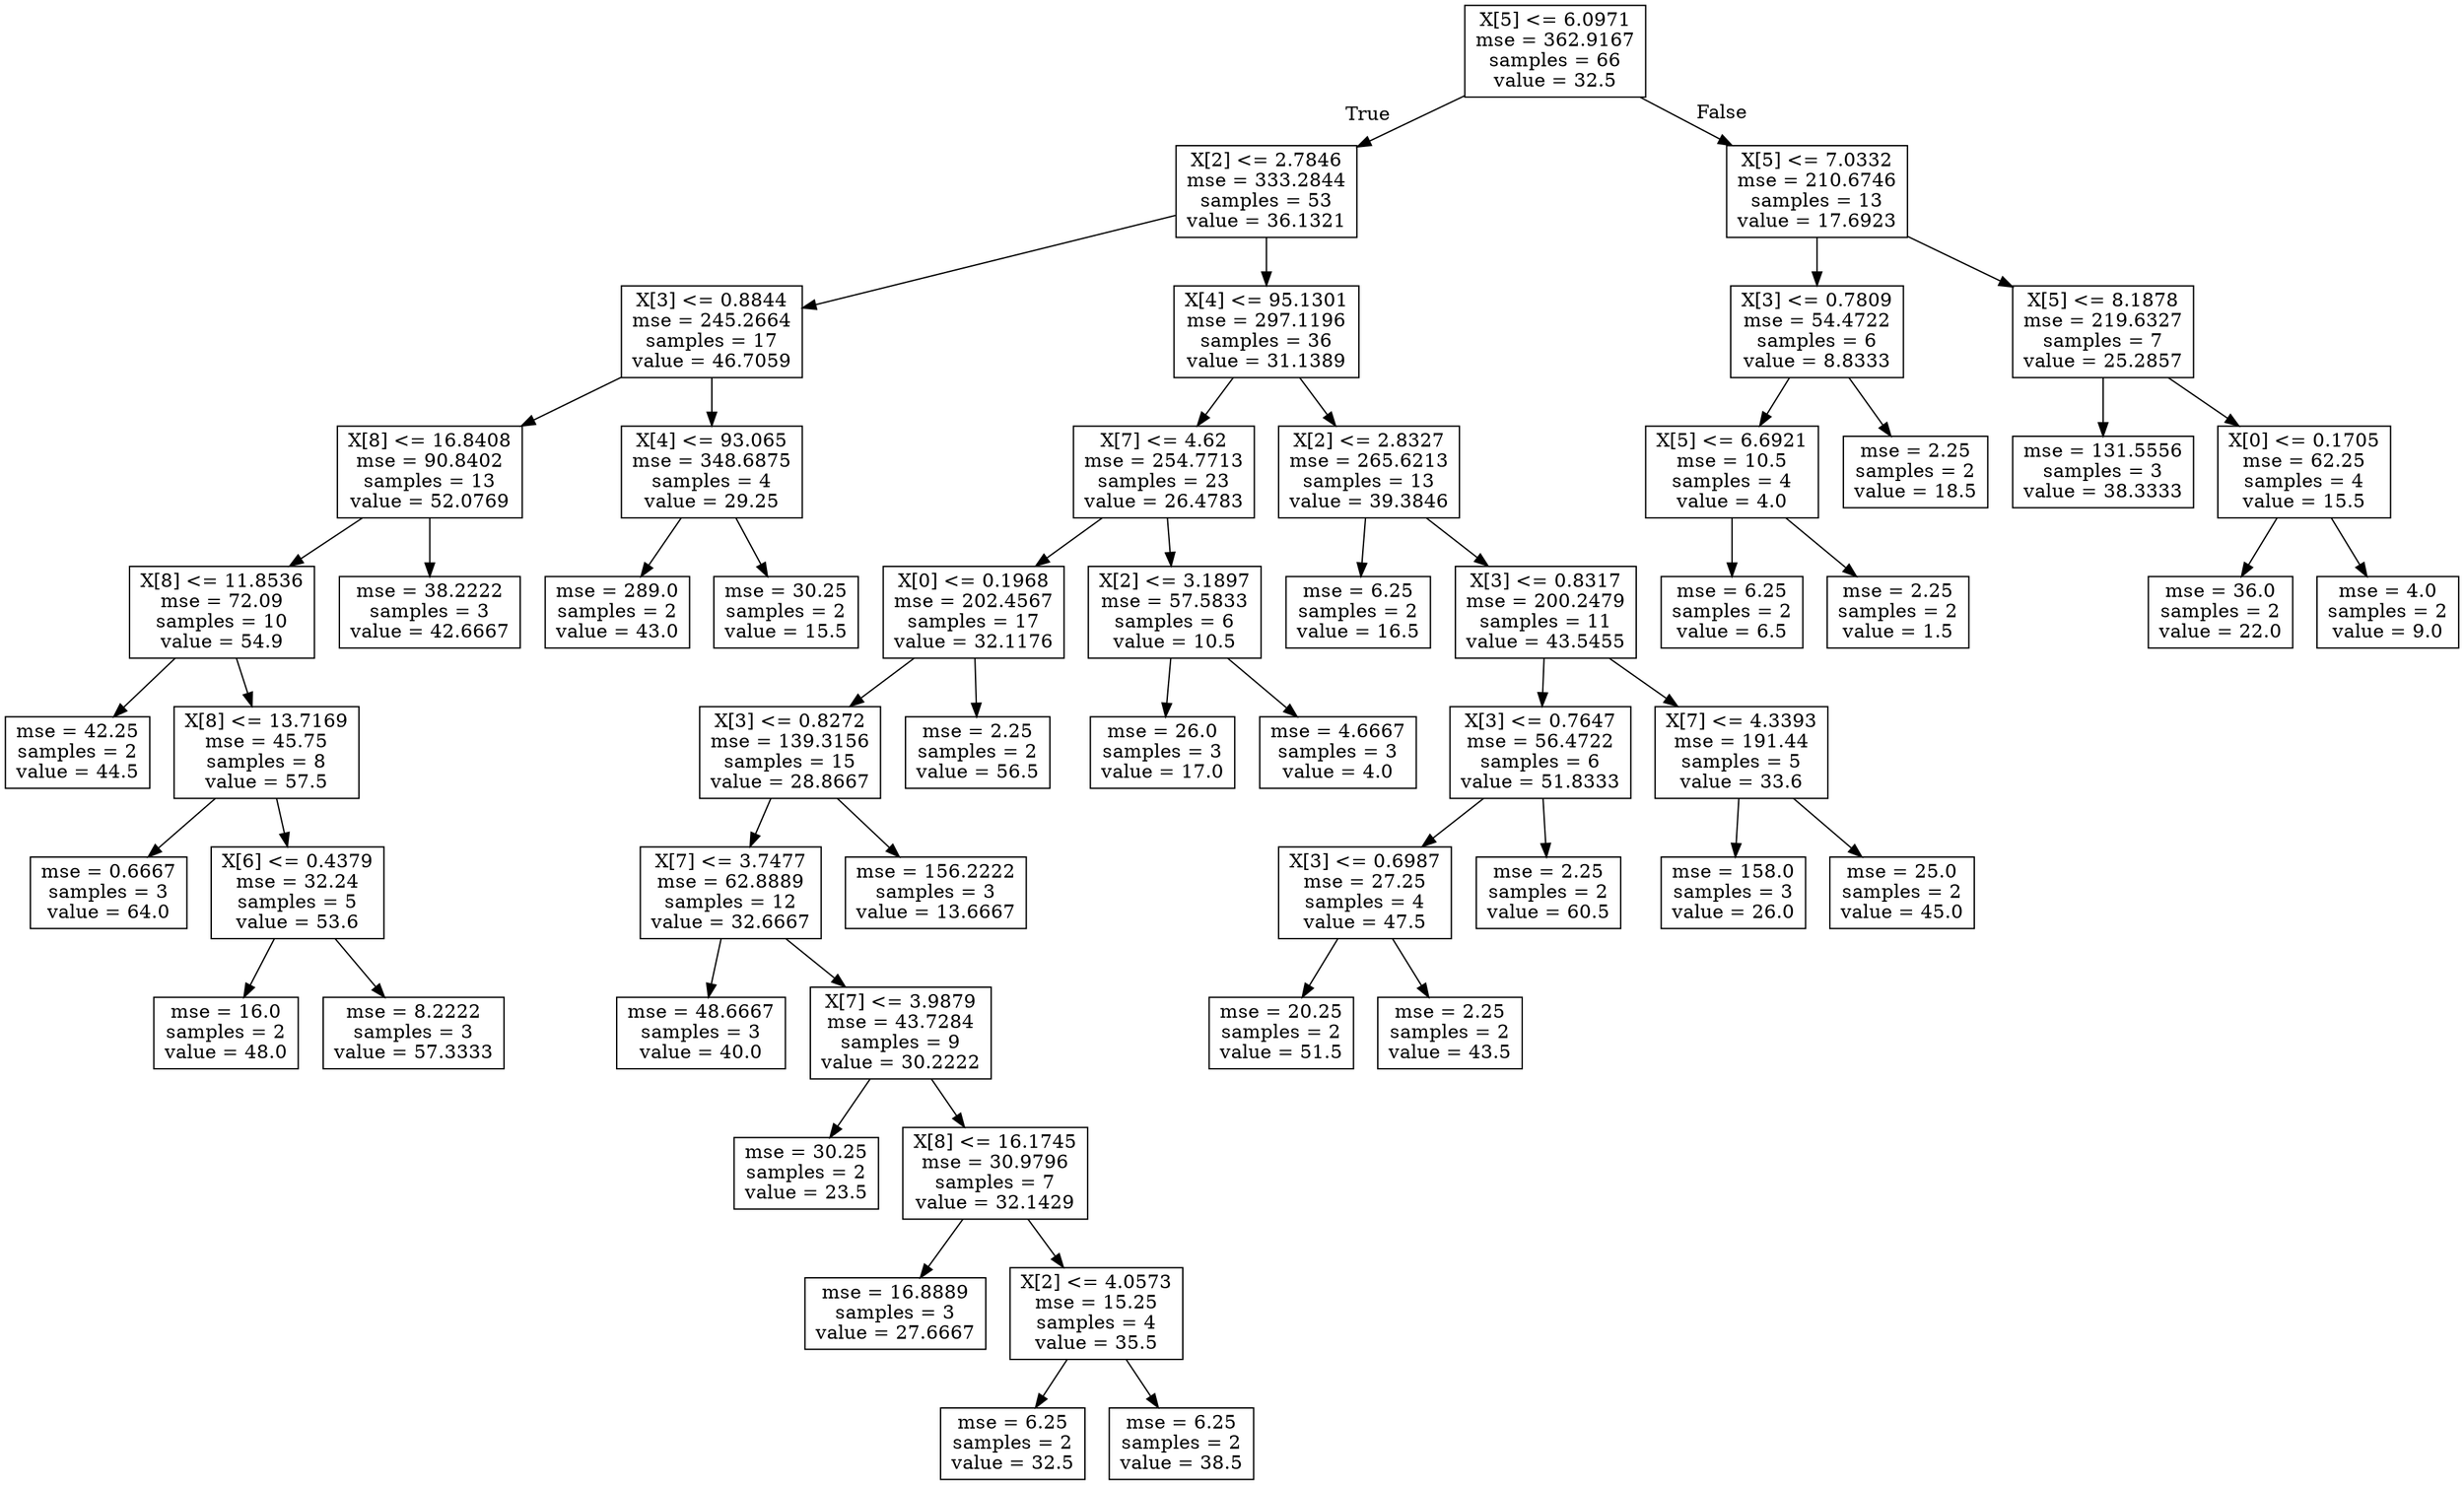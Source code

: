 digraph Tree {
node [shape=box] ;
0 [label="X[5] <= 6.0971\nmse = 362.9167\nsamples = 66\nvalue = 32.5"] ;
1 [label="X[2] <= 2.7846\nmse = 333.2844\nsamples = 53\nvalue = 36.1321"] ;
0 -> 1 [labeldistance=2.5, labelangle=45, headlabel="True"] ;
2 [label="X[3] <= 0.8844\nmse = 245.2664\nsamples = 17\nvalue = 46.7059"] ;
1 -> 2 ;
3 [label="X[8] <= 16.8408\nmse = 90.8402\nsamples = 13\nvalue = 52.0769"] ;
2 -> 3 ;
4 [label="X[8] <= 11.8536\nmse = 72.09\nsamples = 10\nvalue = 54.9"] ;
3 -> 4 ;
5 [label="mse = 42.25\nsamples = 2\nvalue = 44.5"] ;
4 -> 5 ;
6 [label="X[8] <= 13.7169\nmse = 45.75\nsamples = 8\nvalue = 57.5"] ;
4 -> 6 ;
7 [label="mse = 0.6667\nsamples = 3\nvalue = 64.0"] ;
6 -> 7 ;
8 [label="X[6] <= 0.4379\nmse = 32.24\nsamples = 5\nvalue = 53.6"] ;
6 -> 8 ;
9 [label="mse = 16.0\nsamples = 2\nvalue = 48.0"] ;
8 -> 9 ;
10 [label="mse = 8.2222\nsamples = 3\nvalue = 57.3333"] ;
8 -> 10 ;
11 [label="mse = 38.2222\nsamples = 3\nvalue = 42.6667"] ;
3 -> 11 ;
12 [label="X[4] <= 93.065\nmse = 348.6875\nsamples = 4\nvalue = 29.25"] ;
2 -> 12 ;
13 [label="mse = 289.0\nsamples = 2\nvalue = 43.0"] ;
12 -> 13 ;
14 [label="mse = 30.25\nsamples = 2\nvalue = 15.5"] ;
12 -> 14 ;
15 [label="X[4] <= 95.1301\nmse = 297.1196\nsamples = 36\nvalue = 31.1389"] ;
1 -> 15 ;
16 [label="X[7] <= 4.62\nmse = 254.7713\nsamples = 23\nvalue = 26.4783"] ;
15 -> 16 ;
17 [label="X[0] <= 0.1968\nmse = 202.4567\nsamples = 17\nvalue = 32.1176"] ;
16 -> 17 ;
18 [label="X[3] <= 0.8272\nmse = 139.3156\nsamples = 15\nvalue = 28.8667"] ;
17 -> 18 ;
19 [label="X[7] <= 3.7477\nmse = 62.8889\nsamples = 12\nvalue = 32.6667"] ;
18 -> 19 ;
20 [label="mse = 48.6667\nsamples = 3\nvalue = 40.0"] ;
19 -> 20 ;
21 [label="X[7] <= 3.9879\nmse = 43.7284\nsamples = 9\nvalue = 30.2222"] ;
19 -> 21 ;
22 [label="mse = 30.25\nsamples = 2\nvalue = 23.5"] ;
21 -> 22 ;
23 [label="X[8] <= 16.1745\nmse = 30.9796\nsamples = 7\nvalue = 32.1429"] ;
21 -> 23 ;
24 [label="mse = 16.8889\nsamples = 3\nvalue = 27.6667"] ;
23 -> 24 ;
25 [label="X[2] <= 4.0573\nmse = 15.25\nsamples = 4\nvalue = 35.5"] ;
23 -> 25 ;
26 [label="mse = 6.25\nsamples = 2\nvalue = 32.5"] ;
25 -> 26 ;
27 [label="mse = 6.25\nsamples = 2\nvalue = 38.5"] ;
25 -> 27 ;
28 [label="mse = 156.2222\nsamples = 3\nvalue = 13.6667"] ;
18 -> 28 ;
29 [label="mse = 2.25\nsamples = 2\nvalue = 56.5"] ;
17 -> 29 ;
30 [label="X[2] <= 3.1897\nmse = 57.5833\nsamples = 6\nvalue = 10.5"] ;
16 -> 30 ;
31 [label="mse = 26.0\nsamples = 3\nvalue = 17.0"] ;
30 -> 31 ;
32 [label="mse = 4.6667\nsamples = 3\nvalue = 4.0"] ;
30 -> 32 ;
33 [label="X[2] <= 2.8327\nmse = 265.6213\nsamples = 13\nvalue = 39.3846"] ;
15 -> 33 ;
34 [label="mse = 6.25\nsamples = 2\nvalue = 16.5"] ;
33 -> 34 ;
35 [label="X[3] <= 0.8317\nmse = 200.2479\nsamples = 11\nvalue = 43.5455"] ;
33 -> 35 ;
36 [label="X[3] <= 0.7647\nmse = 56.4722\nsamples = 6\nvalue = 51.8333"] ;
35 -> 36 ;
37 [label="X[3] <= 0.6987\nmse = 27.25\nsamples = 4\nvalue = 47.5"] ;
36 -> 37 ;
38 [label="mse = 20.25\nsamples = 2\nvalue = 51.5"] ;
37 -> 38 ;
39 [label="mse = 2.25\nsamples = 2\nvalue = 43.5"] ;
37 -> 39 ;
40 [label="mse = 2.25\nsamples = 2\nvalue = 60.5"] ;
36 -> 40 ;
41 [label="X[7] <= 4.3393\nmse = 191.44\nsamples = 5\nvalue = 33.6"] ;
35 -> 41 ;
42 [label="mse = 158.0\nsamples = 3\nvalue = 26.0"] ;
41 -> 42 ;
43 [label="mse = 25.0\nsamples = 2\nvalue = 45.0"] ;
41 -> 43 ;
44 [label="X[5] <= 7.0332\nmse = 210.6746\nsamples = 13\nvalue = 17.6923"] ;
0 -> 44 [labeldistance=2.5, labelangle=-45, headlabel="False"] ;
45 [label="X[3] <= 0.7809\nmse = 54.4722\nsamples = 6\nvalue = 8.8333"] ;
44 -> 45 ;
46 [label="X[5] <= 6.6921\nmse = 10.5\nsamples = 4\nvalue = 4.0"] ;
45 -> 46 ;
47 [label="mse = 6.25\nsamples = 2\nvalue = 6.5"] ;
46 -> 47 ;
48 [label="mse = 2.25\nsamples = 2\nvalue = 1.5"] ;
46 -> 48 ;
49 [label="mse = 2.25\nsamples = 2\nvalue = 18.5"] ;
45 -> 49 ;
50 [label="X[5] <= 8.1878\nmse = 219.6327\nsamples = 7\nvalue = 25.2857"] ;
44 -> 50 ;
51 [label="mse = 131.5556\nsamples = 3\nvalue = 38.3333"] ;
50 -> 51 ;
52 [label="X[0] <= 0.1705\nmse = 62.25\nsamples = 4\nvalue = 15.5"] ;
50 -> 52 ;
53 [label="mse = 36.0\nsamples = 2\nvalue = 22.0"] ;
52 -> 53 ;
54 [label="mse = 4.0\nsamples = 2\nvalue = 9.0"] ;
52 -> 54 ;
}